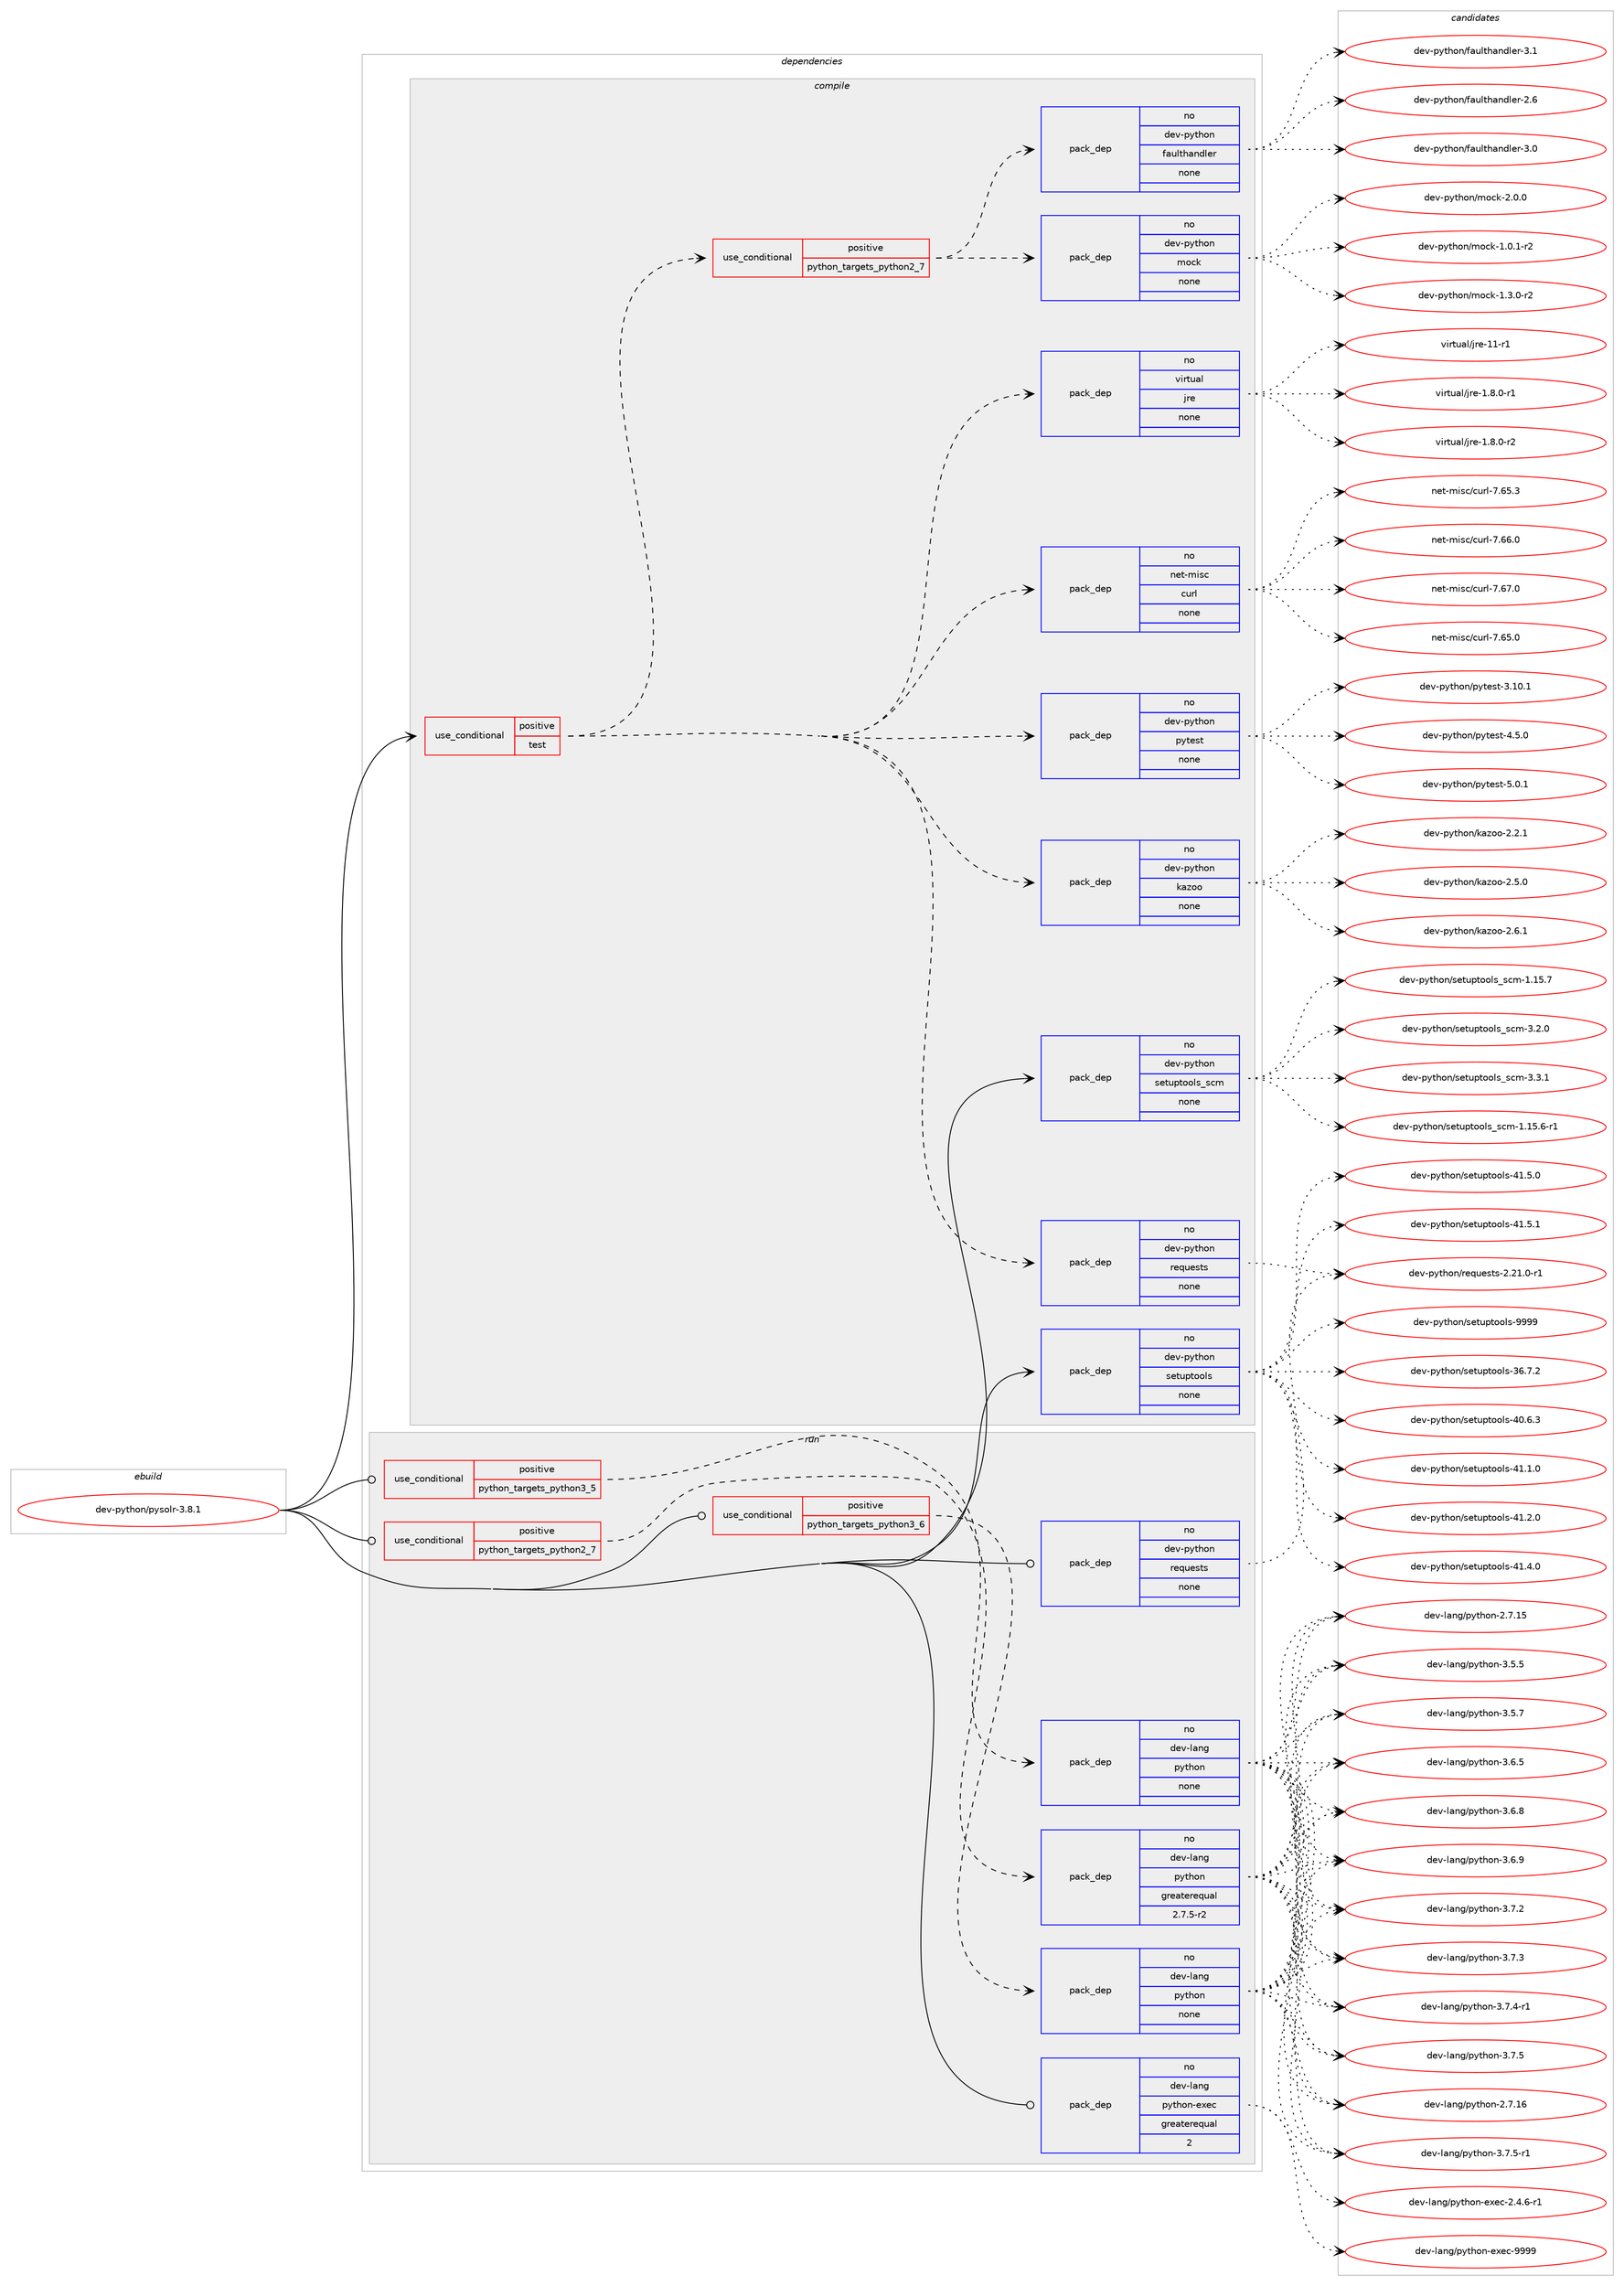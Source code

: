 digraph prolog {

# *************
# Graph options
# *************

newrank=true;
concentrate=true;
compound=true;
graph [rankdir=LR,fontname=Helvetica,fontsize=10,ranksep=1.5];#, ranksep=2.5, nodesep=0.2];
edge  [arrowhead=vee];
node  [fontname=Helvetica,fontsize=10];

# **********
# The ebuild
# **********

subgraph cluster_leftcol {
color=gray;
rank=same;
label=<<i>ebuild</i>>;
id [label="dev-python/pysolr-3.8.1", color=red, width=4, href="../dev-python/pysolr-3.8.1.svg"];
}

# ****************
# The dependencies
# ****************

subgraph cluster_midcol {
color=gray;
label=<<i>dependencies</i>>;
subgraph cluster_compile {
fillcolor="#eeeeee";
style=filled;
label=<<i>compile</i>>;
subgraph cond146846 {
dependency628862 [label=<<TABLE BORDER="0" CELLBORDER="1" CELLSPACING="0" CELLPADDING="4"><TR><TD ROWSPAN="3" CELLPADDING="10">use_conditional</TD></TR><TR><TD>positive</TD></TR><TR><TD>test</TD></TR></TABLE>>, shape=none, color=red];
subgraph pack470151 {
dependency628863 [label=<<TABLE BORDER="0" CELLBORDER="1" CELLSPACING="0" CELLPADDING="4" WIDTH="220"><TR><TD ROWSPAN="6" CELLPADDING="30">pack_dep</TD></TR><TR><TD WIDTH="110">no</TD></TR><TR><TD>dev-python</TD></TR><TR><TD>requests</TD></TR><TR><TD>none</TD></TR><TR><TD></TD></TR></TABLE>>, shape=none, color=blue];
}
dependency628862:e -> dependency628863:w [weight=20,style="dashed",arrowhead="vee"];
subgraph pack470152 {
dependency628864 [label=<<TABLE BORDER="0" CELLBORDER="1" CELLSPACING="0" CELLPADDING="4" WIDTH="220"><TR><TD ROWSPAN="6" CELLPADDING="30">pack_dep</TD></TR><TR><TD WIDTH="110">no</TD></TR><TR><TD>dev-python</TD></TR><TR><TD>kazoo</TD></TR><TR><TD>none</TD></TR><TR><TD></TD></TR></TABLE>>, shape=none, color=blue];
}
dependency628862:e -> dependency628864:w [weight=20,style="dashed",arrowhead="vee"];
subgraph pack470153 {
dependency628865 [label=<<TABLE BORDER="0" CELLBORDER="1" CELLSPACING="0" CELLPADDING="4" WIDTH="220"><TR><TD ROWSPAN="6" CELLPADDING="30">pack_dep</TD></TR><TR><TD WIDTH="110">no</TD></TR><TR><TD>dev-python</TD></TR><TR><TD>pytest</TD></TR><TR><TD>none</TD></TR><TR><TD></TD></TR></TABLE>>, shape=none, color=blue];
}
dependency628862:e -> dependency628865:w [weight=20,style="dashed",arrowhead="vee"];
subgraph pack470154 {
dependency628866 [label=<<TABLE BORDER="0" CELLBORDER="1" CELLSPACING="0" CELLPADDING="4" WIDTH="220"><TR><TD ROWSPAN="6" CELLPADDING="30">pack_dep</TD></TR><TR><TD WIDTH="110">no</TD></TR><TR><TD>net-misc</TD></TR><TR><TD>curl</TD></TR><TR><TD>none</TD></TR><TR><TD></TD></TR></TABLE>>, shape=none, color=blue];
}
dependency628862:e -> dependency628866:w [weight=20,style="dashed",arrowhead="vee"];
subgraph pack470155 {
dependency628867 [label=<<TABLE BORDER="0" CELLBORDER="1" CELLSPACING="0" CELLPADDING="4" WIDTH="220"><TR><TD ROWSPAN="6" CELLPADDING="30">pack_dep</TD></TR><TR><TD WIDTH="110">no</TD></TR><TR><TD>virtual</TD></TR><TR><TD>jre</TD></TR><TR><TD>none</TD></TR><TR><TD></TD></TR></TABLE>>, shape=none, color=blue];
}
dependency628862:e -> dependency628867:w [weight=20,style="dashed",arrowhead="vee"];
subgraph cond146847 {
dependency628868 [label=<<TABLE BORDER="0" CELLBORDER="1" CELLSPACING="0" CELLPADDING="4"><TR><TD ROWSPAN="3" CELLPADDING="10">use_conditional</TD></TR><TR><TD>positive</TD></TR><TR><TD>python_targets_python2_7</TD></TR></TABLE>>, shape=none, color=red];
subgraph pack470156 {
dependency628869 [label=<<TABLE BORDER="0" CELLBORDER="1" CELLSPACING="0" CELLPADDING="4" WIDTH="220"><TR><TD ROWSPAN="6" CELLPADDING="30">pack_dep</TD></TR><TR><TD WIDTH="110">no</TD></TR><TR><TD>dev-python</TD></TR><TR><TD>faulthandler</TD></TR><TR><TD>none</TD></TR><TR><TD></TD></TR></TABLE>>, shape=none, color=blue];
}
dependency628868:e -> dependency628869:w [weight=20,style="dashed",arrowhead="vee"];
subgraph pack470157 {
dependency628870 [label=<<TABLE BORDER="0" CELLBORDER="1" CELLSPACING="0" CELLPADDING="4" WIDTH="220"><TR><TD ROWSPAN="6" CELLPADDING="30">pack_dep</TD></TR><TR><TD WIDTH="110">no</TD></TR><TR><TD>dev-python</TD></TR><TR><TD>mock</TD></TR><TR><TD>none</TD></TR><TR><TD></TD></TR></TABLE>>, shape=none, color=blue];
}
dependency628868:e -> dependency628870:w [weight=20,style="dashed",arrowhead="vee"];
}
dependency628862:e -> dependency628868:w [weight=20,style="dashed",arrowhead="vee"];
}
id:e -> dependency628862:w [weight=20,style="solid",arrowhead="vee"];
subgraph pack470158 {
dependency628871 [label=<<TABLE BORDER="0" CELLBORDER="1" CELLSPACING="0" CELLPADDING="4" WIDTH="220"><TR><TD ROWSPAN="6" CELLPADDING="30">pack_dep</TD></TR><TR><TD WIDTH="110">no</TD></TR><TR><TD>dev-python</TD></TR><TR><TD>setuptools</TD></TR><TR><TD>none</TD></TR><TR><TD></TD></TR></TABLE>>, shape=none, color=blue];
}
id:e -> dependency628871:w [weight=20,style="solid",arrowhead="vee"];
subgraph pack470159 {
dependency628872 [label=<<TABLE BORDER="0" CELLBORDER="1" CELLSPACING="0" CELLPADDING="4" WIDTH="220"><TR><TD ROWSPAN="6" CELLPADDING="30">pack_dep</TD></TR><TR><TD WIDTH="110">no</TD></TR><TR><TD>dev-python</TD></TR><TR><TD>setuptools_scm</TD></TR><TR><TD>none</TD></TR><TR><TD></TD></TR></TABLE>>, shape=none, color=blue];
}
id:e -> dependency628872:w [weight=20,style="solid",arrowhead="vee"];
}
subgraph cluster_compileandrun {
fillcolor="#eeeeee";
style=filled;
label=<<i>compile and run</i>>;
}
subgraph cluster_run {
fillcolor="#eeeeee";
style=filled;
label=<<i>run</i>>;
subgraph cond146848 {
dependency628873 [label=<<TABLE BORDER="0" CELLBORDER="1" CELLSPACING="0" CELLPADDING="4"><TR><TD ROWSPAN="3" CELLPADDING="10">use_conditional</TD></TR><TR><TD>positive</TD></TR><TR><TD>python_targets_python2_7</TD></TR></TABLE>>, shape=none, color=red];
subgraph pack470160 {
dependency628874 [label=<<TABLE BORDER="0" CELLBORDER="1" CELLSPACING="0" CELLPADDING="4" WIDTH="220"><TR><TD ROWSPAN="6" CELLPADDING="30">pack_dep</TD></TR><TR><TD WIDTH="110">no</TD></TR><TR><TD>dev-lang</TD></TR><TR><TD>python</TD></TR><TR><TD>greaterequal</TD></TR><TR><TD>2.7.5-r2</TD></TR></TABLE>>, shape=none, color=blue];
}
dependency628873:e -> dependency628874:w [weight=20,style="dashed",arrowhead="vee"];
}
id:e -> dependency628873:w [weight=20,style="solid",arrowhead="odot"];
subgraph cond146849 {
dependency628875 [label=<<TABLE BORDER="0" CELLBORDER="1" CELLSPACING="0" CELLPADDING="4"><TR><TD ROWSPAN="3" CELLPADDING="10">use_conditional</TD></TR><TR><TD>positive</TD></TR><TR><TD>python_targets_python3_5</TD></TR></TABLE>>, shape=none, color=red];
subgraph pack470161 {
dependency628876 [label=<<TABLE BORDER="0" CELLBORDER="1" CELLSPACING="0" CELLPADDING="4" WIDTH="220"><TR><TD ROWSPAN="6" CELLPADDING="30">pack_dep</TD></TR><TR><TD WIDTH="110">no</TD></TR><TR><TD>dev-lang</TD></TR><TR><TD>python</TD></TR><TR><TD>none</TD></TR><TR><TD></TD></TR></TABLE>>, shape=none, color=blue];
}
dependency628875:e -> dependency628876:w [weight=20,style="dashed",arrowhead="vee"];
}
id:e -> dependency628875:w [weight=20,style="solid",arrowhead="odot"];
subgraph cond146850 {
dependency628877 [label=<<TABLE BORDER="0" CELLBORDER="1" CELLSPACING="0" CELLPADDING="4"><TR><TD ROWSPAN="3" CELLPADDING="10">use_conditional</TD></TR><TR><TD>positive</TD></TR><TR><TD>python_targets_python3_6</TD></TR></TABLE>>, shape=none, color=red];
subgraph pack470162 {
dependency628878 [label=<<TABLE BORDER="0" CELLBORDER="1" CELLSPACING="0" CELLPADDING="4" WIDTH="220"><TR><TD ROWSPAN="6" CELLPADDING="30">pack_dep</TD></TR><TR><TD WIDTH="110">no</TD></TR><TR><TD>dev-lang</TD></TR><TR><TD>python</TD></TR><TR><TD>none</TD></TR><TR><TD></TD></TR></TABLE>>, shape=none, color=blue];
}
dependency628877:e -> dependency628878:w [weight=20,style="dashed",arrowhead="vee"];
}
id:e -> dependency628877:w [weight=20,style="solid",arrowhead="odot"];
subgraph pack470163 {
dependency628879 [label=<<TABLE BORDER="0" CELLBORDER="1" CELLSPACING="0" CELLPADDING="4" WIDTH="220"><TR><TD ROWSPAN="6" CELLPADDING="30">pack_dep</TD></TR><TR><TD WIDTH="110">no</TD></TR><TR><TD>dev-lang</TD></TR><TR><TD>python-exec</TD></TR><TR><TD>greaterequal</TD></TR><TR><TD>2</TD></TR></TABLE>>, shape=none, color=blue];
}
id:e -> dependency628879:w [weight=20,style="solid",arrowhead="odot"];
subgraph pack470164 {
dependency628880 [label=<<TABLE BORDER="0" CELLBORDER="1" CELLSPACING="0" CELLPADDING="4" WIDTH="220"><TR><TD ROWSPAN="6" CELLPADDING="30">pack_dep</TD></TR><TR><TD WIDTH="110">no</TD></TR><TR><TD>dev-python</TD></TR><TR><TD>requests</TD></TR><TR><TD>none</TD></TR><TR><TD></TD></TR></TABLE>>, shape=none, color=blue];
}
id:e -> dependency628880:w [weight=20,style="solid",arrowhead="odot"];
}
}

# **************
# The candidates
# **************

subgraph cluster_choices {
rank=same;
color=gray;
label=<<i>candidates</i>>;

subgraph choice470151 {
color=black;
nodesep=1;
choice1001011184511212111610411111047114101113117101115116115455046504946484511449 [label="dev-python/requests-2.21.0-r1", color=red, width=4,href="../dev-python/requests-2.21.0-r1.svg"];
dependency628863:e -> choice1001011184511212111610411111047114101113117101115116115455046504946484511449:w [style=dotted,weight="100"];
}
subgraph choice470152 {
color=black;
nodesep=1;
choice100101118451121211161041111104710797122111111455046504649 [label="dev-python/kazoo-2.2.1", color=red, width=4,href="../dev-python/kazoo-2.2.1.svg"];
choice100101118451121211161041111104710797122111111455046534648 [label="dev-python/kazoo-2.5.0", color=red, width=4,href="../dev-python/kazoo-2.5.0.svg"];
choice100101118451121211161041111104710797122111111455046544649 [label="dev-python/kazoo-2.6.1", color=red, width=4,href="../dev-python/kazoo-2.6.1.svg"];
dependency628864:e -> choice100101118451121211161041111104710797122111111455046504649:w [style=dotted,weight="100"];
dependency628864:e -> choice100101118451121211161041111104710797122111111455046534648:w [style=dotted,weight="100"];
dependency628864:e -> choice100101118451121211161041111104710797122111111455046544649:w [style=dotted,weight="100"];
}
subgraph choice470153 {
color=black;
nodesep=1;
choice100101118451121211161041111104711212111610111511645514649484649 [label="dev-python/pytest-3.10.1", color=red, width=4,href="../dev-python/pytest-3.10.1.svg"];
choice1001011184511212111610411111047112121116101115116455246534648 [label="dev-python/pytest-4.5.0", color=red, width=4,href="../dev-python/pytest-4.5.0.svg"];
choice1001011184511212111610411111047112121116101115116455346484649 [label="dev-python/pytest-5.0.1", color=red, width=4,href="../dev-python/pytest-5.0.1.svg"];
dependency628865:e -> choice100101118451121211161041111104711212111610111511645514649484649:w [style=dotted,weight="100"];
dependency628865:e -> choice1001011184511212111610411111047112121116101115116455246534648:w [style=dotted,weight="100"];
dependency628865:e -> choice1001011184511212111610411111047112121116101115116455346484649:w [style=dotted,weight="100"];
}
subgraph choice470154 {
color=black;
nodesep=1;
choice1101011164510910511599479911711410845554654534648 [label="net-misc/curl-7.65.0", color=red, width=4,href="../net-misc/curl-7.65.0.svg"];
choice1101011164510910511599479911711410845554654534651 [label="net-misc/curl-7.65.3", color=red, width=4,href="../net-misc/curl-7.65.3.svg"];
choice1101011164510910511599479911711410845554654544648 [label="net-misc/curl-7.66.0", color=red, width=4,href="../net-misc/curl-7.66.0.svg"];
choice1101011164510910511599479911711410845554654554648 [label="net-misc/curl-7.67.0", color=red, width=4,href="../net-misc/curl-7.67.0.svg"];
dependency628866:e -> choice1101011164510910511599479911711410845554654534648:w [style=dotted,weight="100"];
dependency628866:e -> choice1101011164510910511599479911711410845554654534651:w [style=dotted,weight="100"];
dependency628866:e -> choice1101011164510910511599479911711410845554654544648:w [style=dotted,weight="100"];
dependency628866:e -> choice1101011164510910511599479911711410845554654554648:w [style=dotted,weight="100"];
}
subgraph choice470155 {
color=black;
nodesep=1;
choice11810511411611797108471061141014549465646484511449 [label="virtual/jre-1.8.0-r1", color=red, width=4,href="../virtual/jre-1.8.0-r1.svg"];
choice11810511411611797108471061141014549465646484511450 [label="virtual/jre-1.8.0-r2", color=red, width=4,href="../virtual/jre-1.8.0-r2.svg"];
choice11810511411611797108471061141014549494511449 [label="virtual/jre-11-r1", color=red, width=4,href="../virtual/jre-11-r1.svg"];
dependency628867:e -> choice11810511411611797108471061141014549465646484511449:w [style=dotted,weight="100"];
dependency628867:e -> choice11810511411611797108471061141014549465646484511450:w [style=dotted,weight="100"];
dependency628867:e -> choice11810511411611797108471061141014549494511449:w [style=dotted,weight="100"];
}
subgraph choice470156 {
color=black;
nodesep=1;
choice1001011184511212111610411111047102971171081161049711010010810111445504654 [label="dev-python/faulthandler-2.6", color=red, width=4,href="../dev-python/faulthandler-2.6.svg"];
choice1001011184511212111610411111047102971171081161049711010010810111445514648 [label="dev-python/faulthandler-3.0", color=red, width=4,href="../dev-python/faulthandler-3.0.svg"];
choice1001011184511212111610411111047102971171081161049711010010810111445514649 [label="dev-python/faulthandler-3.1", color=red, width=4,href="../dev-python/faulthandler-3.1.svg"];
dependency628869:e -> choice1001011184511212111610411111047102971171081161049711010010810111445504654:w [style=dotted,weight="100"];
dependency628869:e -> choice1001011184511212111610411111047102971171081161049711010010810111445514648:w [style=dotted,weight="100"];
dependency628869:e -> choice1001011184511212111610411111047102971171081161049711010010810111445514649:w [style=dotted,weight="100"];
}
subgraph choice470157 {
color=black;
nodesep=1;
choice1001011184511212111610411111047109111991074549464846494511450 [label="dev-python/mock-1.0.1-r2", color=red, width=4,href="../dev-python/mock-1.0.1-r2.svg"];
choice1001011184511212111610411111047109111991074549465146484511450 [label="dev-python/mock-1.3.0-r2", color=red, width=4,href="../dev-python/mock-1.3.0-r2.svg"];
choice100101118451121211161041111104710911199107455046484648 [label="dev-python/mock-2.0.0", color=red, width=4,href="../dev-python/mock-2.0.0.svg"];
dependency628870:e -> choice1001011184511212111610411111047109111991074549464846494511450:w [style=dotted,weight="100"];
dependency628870:e -> choice1001011184511212111610411111047109111991074549465146484511450:w [style=dotted,weight="100"];
dependency628870:e -> choice100101118451121211161041111104710911199107455046484648:w [style=dotted,weight="100"];
}
subgraph choice470158 {
color=black;
nodesep=1;
choice100101118451121211161041111104711510111611711211611111110811545515446554650 [label="dev-python/setuptools-36.7.2", color=red, width=4,href="../dev-python/setuptools-36.7.2.svg"];
choice100101118451121211161041111104711510111611711211611111110811545524846544651 [label="dev-python/setuptools-40.6.3", color=red, width=4,href="../dev-python/setuptools-40.6.3.svg"];
choice100101118451121211161041111104711510111611711211611111110811545524946494648 [label="dev-python/setuptools-41.1.0", color=red, width=4,href="../dev-python/setuptools-41.1.0.svg"];
choice100101118451121211161041111104711510111611711211611111110811545524946504648 [label="dev-python/setuptools-41.2.0", color=red, width=4,href="../dev-python/setuptools-41.2.0.svg"];
choice100101118451121211161041111104711510111611711211611111110811545524946524648 [label="dev-python/setuptools-41.4.0", color=red, width=4,href="../dev-python/setuptools-41.4.0.svg"];
choice100101118451121211161041111104711510111611711211611111110811545524946534648 [label="dev-python/setuptools-41.5.0", color=red, width=4,href="../dev-python/setuptools-41.5.0.svg"];
choice100101118451121211161041111104711510111611711211611111110811545524946534649 [label="dev-python/setuptools-41.5.1", color=red, width=4,href="../dev-python/setuptools-41.5.1.svg"];
choice10010111845112121116104111110471151011161171121161111111081154557575757 [label="dev-python/setuptools-9999", color=red, width=4,href="../dev-python/setuptools-9999.svg"];
dependency628871:e -> choice100101118451121211161041111104711510111611711211611111110811545515446554650:w [style=dotted,weight="100"];
dependency628871:e -> choice100101118451121211161041111104711510111611711211611111110811545524846544651:w [style=dotted,weight="100"];
dependency628871:e -> choice100101118451121211161041111104711510111611711211611111110811545524946494648:w [style=dotted,weight="100"];
dependency628871:e -> choice100101118451121211161041111104711510111611711211611111110811545524946504648:w [style=dotted,weight="100"];
dependency628871:e -> choice100101118451121211161041111104711510111611711211611111110811545524946524648:w [style=dotted,weight="100"];
dependency628871:e -> choice100101118451121211161041111104711510111611711211611111110811545524946534648:w [style=dotted,weight="100"];
dependency628871:e -> choice100101118451121211161041111104711510111611711211611111110811545524946534649:w [style=dotted,weight="100"];
dependency628871:e -> choice10010111845112121116104111110471151011161171121161111111081154557575757:w [style=dotted,weight="100"];
}
subgraph choice470159 {
color=black;
nodesep=1;
choice10010111845112121116104111110471151011161171121161111111081159511599109454946495346544511449 [label="dev-python/setuptools_scm-1.15.6-r1", color=red, width=4,href="../dev-python/setuptools_scm-1.15.6-r1.svg"];
choice1001011184511212111610411111047115101116117112116111111108115951159910945494649534655 [label="dev-python/setuptools_scm-1.15.7", color=red, width=4,href="../dev-python/setuptools_scm-1.15.7.svg"];
choice10010111845112121116104111110471151011161171121161111111081159511599109455146504648 [label="dev-python/setuptools_scm-3.2.0", color=red, width=4,href="../dev-python/setuptools_scm-3.2.0.svg"];
choice10010111845112121116104111110471151011161171121161111111081159511599109455146514649 [label="dev-python/setuptools_scm-3.3.1", color=red, width=4,href="../dev-python/setuptools_scm-3.3.1.svg"];
dependency628872:e -> choice10010111845112121116104111110471151011161171121161111111081159511599109454946495346544511449:w [style=dotted,weight="100"];
dependency628872:e -> choice1001011184511212111610411111047115101116117112116111111108115951159910945494649534655:w [style=dotted,weight="100"];
dependency628872:e -> choice10010111845112121116104111110471151011161171121161111111081159511599109455146504648:w [style=dotted,weight="100"];
dependency628872:e -> choice10010111845112121116104111110471151011161171121161111111081159511599109455146514649:w [style=dotted,weight="100"];
}
subgraph choice470160 {
color=black;
nodesep=1;
choice10010111845108971101034711212111610411111045504655464953 [label="dev-lang/python-2.7.15", color=red, width=4,href="../dev-lang/python-2.7.15.svg"];
choice10010111845108971101034711212111610411111045504655464954 [label="dev-lang/python-2.7.16", color=red, width=4,href="../dev-lang/python-2.7.16.svg"];
choice100101118451089711010347112121116104111110455146534653 [label="dev-lang/python-3.5.5", color=red, width=4,href="../dev-lang/python-3.5.5.svg"];
choice100101118451089711010347112121116104111110455146534655 [label="dev-lang/python-3.5.7", color=red, width=4,href="../dev-lang/python-3.5.7.svg"];
choice100101118451089711010347112121116104111110455146544653 [label="dev-lang/python-3.6.5", color=red, width=4,href="../dev-lang/python-3.6.5.svg"];
choice100101118451089711010347112121116104111110455146544656 [label="dev-lang/python-3.6.8", color=red, width=4,href="../dev-lang/python-3.6.8.svg"];
choice100101118451089711010347112121116104111110455146544657 [label="dev-lang/python-3.6.9", color=red, width=4,href="../dev-lang/python-3.6.9.svg"];
choice100101118451089711010347112121116104111110455146554650 [label="dev-lang/python-3.7.2", color=red, width=4,href="../dev-lang/python-3.7.2.svg"];
choice100101118451089711010347112121116104111110455146554651 [label="dev-lang/python-3.7.3", color=red, width=4,href="../dev-lang/python-3.7.3.svg"];
choice1001011184510897110103471121211161041111104551465546524511449 [label="dev-lang/python-3.7.4-r1", color=red, width=4,href="../dev-lang/python-3.7.4-r1.svg"];
choice100101118451089711010347112121116104111110455146554653 [label="dev-lang/python-3.7.5", color=red, width=4,href="../dev-lang/python-3.7.5.svg"];
choice1001011184510897110103471121211161041111104551465546534511449 [label="dev-lang/python-3.7.5-r1", color=red, width=4,href="../dev-lang/python-3.7.5-r1.svg"];
dependency628874:e -> choice10010111845108971101034711212111610411111045504655464953:w [style=dotted,weight="100"];
dependency628874:e -> choice10010111845108971101034711212111610411111045504655464954:w [style=dotted,weight="100"];
dependency628874:e -> choice100101118451089711010347112121116104111110455146534653:w [style=dotted,weight="100"];
dependency628874:e -> choice100101118451089711010347112121116104111110455146534655:w [style=dotted,weight="100"];
dependency628874:e -> choice100101118451089711010347112121116104111110455146544653:w [style=dotted,weight="100"];
dependency628874:e -> choice100101118451089711010347112121116104111110455146544656:w [style=dotted,weight="100"];
dependency628874:e -> choice100101118451089711010347112121116104111110455146544657:w [style=dotted,weight="100"];
dependency628874:e -> choice100101118451089711010347112121116104111110455146554650:w [style=dotted,weight="100"];
dependency628874:e -> choice100101118451089711010347112121116104111110455146554651:w [style=dotted,weight="100"];
dependency628874:e -> choice1001011184510897110103471121211161041111104551465546524511449:w [style=dotted,weight="100"];
dependency628874:e -> choice100101118451089711010347112121116104111110455146554653:w [style=dotted,weight="100"];
dependency628874:e -> choice1001011184510897110103471121211161041111104551465546534511449:w [style=dotted,weight="100"];
}
subgraph choice470161 {
color=black;
nodesep=1;
choice10010111845108971101034711212111610411111045504655464953 [label="dev-lang/python-2.7.15", color=red, width=4,href="../dev-lang/python-2.7.15.svg"];
choice10010111845108971101034711212111610411111045504655464954 [label="dev-lang/python-2.7.16", color=red, width=4,href="../dev-lang/python-2.7.16.svg"];
choice100101118451089711010347112121116104111110455146534653 [label="dev-lang/python-3.5.5", color=red, width=4,href="../dev-lang/python-3.5.5.svg"];
choice100101118451089711010347112121116104111110455146534655 [label="dev-lang/python-3.5.7", color=red, width=4,href="../dev-lang/python-3.5.7.svg"];
choice100101118451089711010347112121116104111110455146544653 [label="dev-lang/python-3.6.5", color=red, width=4,href="../dev-lang/python-3.6.5.svg"];
choice100101118451089711010347112121116104111110455146544656 [label="dev-lang/python-3.6.8", color=red, width=4,href="../dev-lang/python-3.6.8.svg"];
choice100101118451089711010347112121116104111110455146544657 [label="dev-lang/python-3.6.9", color=red, width=4,href="../dev-lang/python-3.6.9.svg"];
choice100101118451089711010347112121116104111110455146554650 [label="dev-lang/python-3.7.2", color=red, width=4,href="../dev-lang/python-3.7.2.svg"];
choice100101118451089711010347112121116104111110455146554651 [label="dev-lang/python-3.7.3", color=red, width=4,href="../dev-lang/python-3.7.3.svg"];
choice1001011184510897110103471121211161041111104551465546524511449 [label="dev-lang/python-3.7.4-r1", color=red, width=4,href="../dev-lang/python-3.7.4-r1.svg"];
choice100101118451089711010347112121116104111110455146554653 [label="dev-lang/python-3.7.5", color=red, width=4,href="../dev-lang/python-3.7.5.svg"];
choice1001011184510897110103471121211161041111104551465546534511449 [label="dev-lang/python-3.7.5-r1", color=red, width=4,href="../dev-lang/python-3.7.5-r1.svg"];
dependency628876:e -> choice10010111845108971101034711212111610411111045504655464953:w [style=dotted,weight="100"];
dependency628876:e -> choice10010111845108971101034711212111610411111045504655464954:w [style=dotted,weight="100"];
dependency628876:e -> choice100101118451089711010347112121116104111110455146534653:w [style=dotted,weight="100"];
dependency628876:e -> choice100101118451089711010347112121116104111110455146534655:w [style=dotted,weight="100"];
dependency628876:e -> choice100101118451089711010347112121116104111110455146544653:w [style=dotted,weight="100"];
dependency628876:e -> choice100101118451089711010347112121116104111110455146544656:w [style=dotted,weight="100"];
dependency628876:e -> choice100101118451089711010347112121116104111110455146544657:w [style=dotted,weight="100"];
dependency628876:e -> choice100101118451089711010347112121116104111110455146554650:w [style=dotted,weight="100"];
dependency628876:e -> choice100101118451089711010347112121116104111110455146554651:w [style=dotted,weight="100"];
dependency628876:e -> choice1001011184510897110103471121211161041111104551465546524511449:w [style=dotted,weight="100"];
dependency628876:e -> choice100101118451089711010347112121116104111110455146554653:w [style=dotted,weight="100"];
dependency628876:e -> choice1001011184510897110103471121211161041111104551465546534511449:w [style=dotted,weight="100"];
}
subgraph choice470162 {
color=black;
nodesep=1;
choice10010111845108971101034711212111610411111045504655464953 [label="dev-lang/python-2.7.15", color=red, width=4,href="../dev-lang/python-2.7.15.svg"];
choice10010111845108971101034711212111610411111045504655464954 [label="dev-lang/python-2.7.16", color=red, width=4,href="../dev-lang/python-2.7.16.svg"];
choice100101118451089711010347112121116104111110455146534653 [label="dev-lang/python-3.5.5", color=red, width=4,href="../dev-lang/python-3.5.5.svg"];
choice100101118451089711010347112121116104111110455146534655 [label="dev-lang/python-3.5.7", color=red, width=4,href="../dev-lang/python-3.5.7.svg"];
choice100101118451089711010347112121116104111110455146544653 [label="dev-lang/python-3.6.5", color=red, width=4,href="../dev-lang/python-3.6.5.svg"];
choice100101118451089711010347112121116104111110455146544656 [label="dev-lang/python-3.6.8", color=red, width=4,href="../dev-lang/python-3.6.8.svg"];
choice100101118451089711010347112121116104111110455146544657 [label="dev-lang/python-3.6.9", color=red, width=4,href="../dev-lang/python-3.6.9.svg"];
choice100101118451089711010347112121116104111110455146554650 [label="dev-lang/python-3.7.2", color=red, width=4,href="../dev-lang/python-3.7.2.svg"];
choice100101118451089711010347112121116104111110455146554651 [label="dev-lang/python-3.7.3", color=red, width=4,href="../dev-lang/python-3.7.3.svg"];
choice1001011184510897110103471121211161041111104551465546524511449 [label="dev-lang/python-3.7.4-r1", color=red, width=4,href="../dev-lang/python-3.7.4-r1.svg"];
choice100101118451089711010347112121116104111110455146554653 [label="dev-lang/python-3.7.5", color=red, width=4,href="../dev-lang/python-3.7.5.svg"];
choice1001011184510897110103471121211161041111104551465546534511449 [label="dev-lang/python-3.7.5-r1", color=red, width=4,href="../dev-lang/python-3.7.5-r1.svg"];
dependency628878:e -> choice10010111845108971101034711212111610411111045504655464953:w [style=dotted,weight="100"];
dependency628878:e -> choice10010111845108971101034711212111610411111045504655464954:w [style=dotted,weight="100"];
dependency628878:e -> choice100101118451089711010347112121116104111110455146534653:w [style=dotted,weight="100"];
dependency628878:e -> choice100101118451089711010347112121116104111110455146534655:w [style=dotted,weight="100"];
dependency628878:e -> choice100101118451089711010347112121116104111110455146544653:w [style=dotted,weight="100"];
dependency628878:e -> choice100101118451089711010347112121116104111110455146544656:w [style=dotted,weight="100"];
dependency628878:e -> choice100101118451089711010347112121116104111110455146544657:w [style=dotted,weight="100"];
dependency628878:e -> choice100101118451089711010347112121116104111110455146554650:w [style=dotted,weight="100"];
dependency628878:e -> choice100101118451089711010347112121116104111110455146554651:w [style=dotted,weight="100"];
dependency628878:e -> choice1001011184510897110103471121211161041111104551465546524511449:w [style=dotted,weight="100"];
dependency628878:e -> choice100101118451089711010347112121116104111110455146554653:w [style=dotted,weight="100"];
dependency628878:e -> choice1001011184510897110103471121211161041111104551465546534511449:w [style=dotted,weight="100"];
}
subgraph choice470163 {
color=black;
nodesep=1;
choice10010111845108971101034711212111610411111045101120101994550465246544511449 [label="dev-lang/python-exec-2.4.6-r1", color=red, width=4,href="../dev-lang/python-exec-2.4.6-r1.svg"];
choice10010111845108971101034711212111610411111045101120101994557575757 [label="dev-lang/python-exec-9999", color=red, width=4,href="../dev-lang/python-exec-9999.svg"];
dependency628879:e -> choice10010111845108971101034711212111610411111045101120101994550465246544511449:w [style=dotted,weight="100"];
dependency628879:e -> choice10010111845108971101034711212111610411111045101120101994557575757:w [style=dotted,weight="100"];
}
subgraph choice470164 {
color=black;
nodesep=1;
choice1001011184511212111610411111047114101113117101115116115455046504946484511449 [label="dev-python/requests-2.21.0-r1", color=red, width=4,href="../dev-python/requests-2.21.0-r1.svg"];
dependency628880:e -> choice1001011184511212111610411111047114101113117101115116115455046504946484511449:w [style=dotted,weight="100"];
}
}

}
